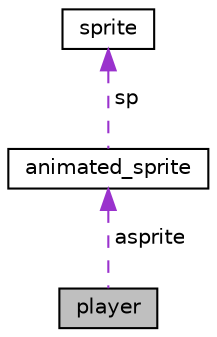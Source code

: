 digraph "player"
{
 // LATEX_PDF_SIZE
  edge [fontname="Helvetica",fontsize="10",labelfontname="Helvetica",labelfontsize="10"];
  node [fontname="Helvetica",fontsize="10",shape=record];
  Node1 [label="player",height=0.2,width=0.4,color="black", fillcolor="grey75", style="filled", fontcolor="black",tooltip="Represents the player object."];
  Node2 -> Node1 [dir="back",color="darkorchid3",fontsize="10",style="dashed",label=" asprite" ,fontname="Helvetica"];
  Node2 [label="animated_sprite",height=0.2,width=0.4,color="black", fillcolor="white", style="filled",URL="$structanimated__sprite.html",tooltip=" "];
  Node3 -> Node2 [dir="back",color="darkorchid3",fontsize="10",style="dashed",label=" sp" ,fontname="Helvetica"];
  Node3 [label="sprite",height=0.2,width=0.4,color="black", fillcolor="white", style="filled",URL="$structsprite.html",tooltip=" "];
}
